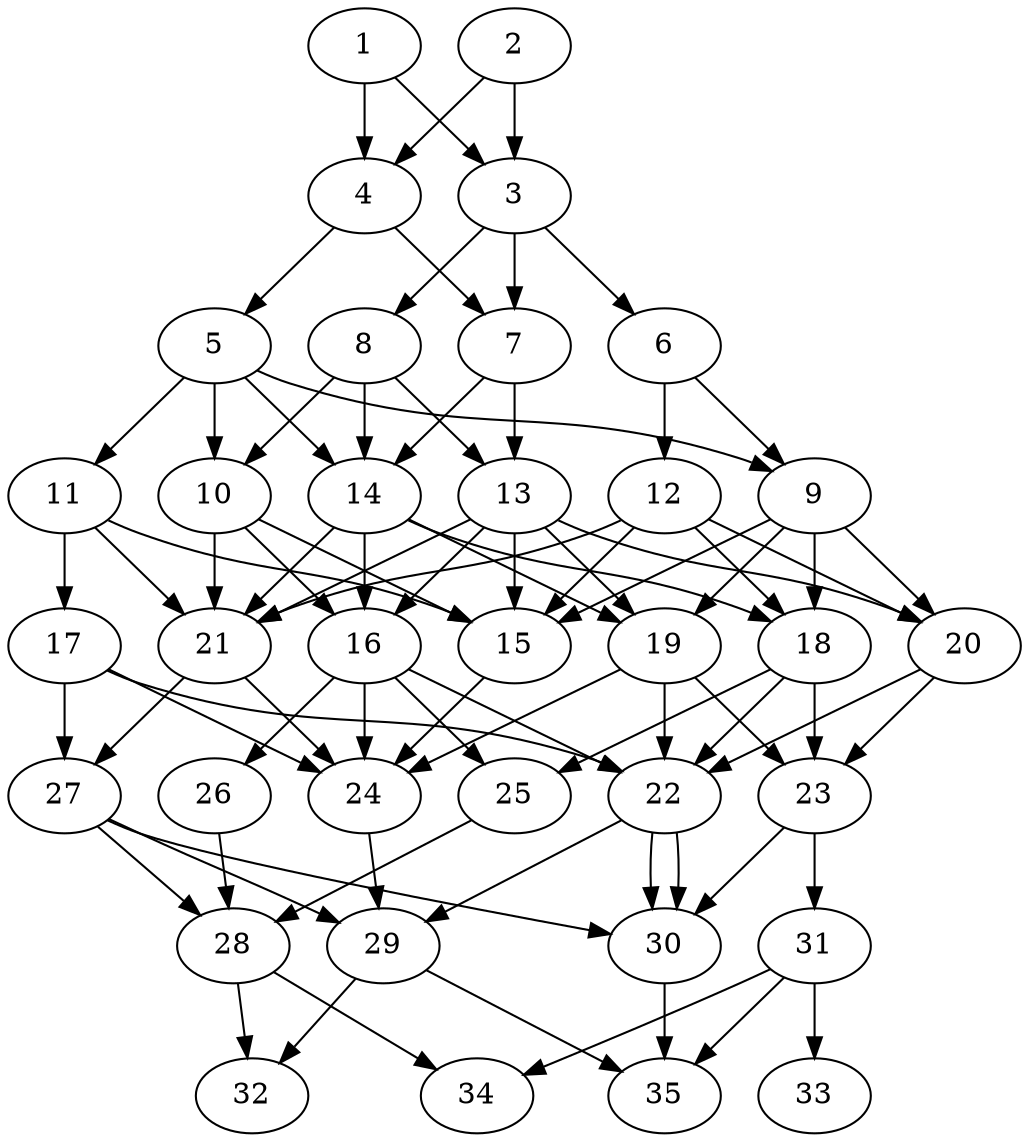 // DAG automatically generated by daggen at Thu Oct  3 14:05:38 2019
// ./daggen --dot -n 35 --ccr 0.3 --fat 0.5 --regular 0.5 --density 0.7 --mindata 5242880 --maxdata 52428800 
digraph G {
  1 [size="127747413", alpha="0.15", expect_size="38324224"] 
  1 -> 3 [size ="38324224"]
  1 -> 4 [size ="38324224"]
  2 [size="53913600", alpha="0.10", expect_size="16174080"] 
  2 -> 3 [size ="16174080"]
  2 -> 4 [size ="16174080"]
  3 [size="127327573", alpha="0.06", expect_size="38198272"] 
  3 -> 6 [size ="38198272"]
  3 -> 7 [size ="38198272"]
  3 -> 8 [size ="38198272"]
  4 [size="106458453", alpha="0.16", expect_size="31937536"] 
  4 -> 5 [size ="31937536"]
  4 -> 7 [size ="31937536"]
  5 [size="19828053", alpha="0.04", expect_size="5948416"] 
  5 -> 9 [size ="5948416"]
  5 -> 10 [size ="5948416"]
  5 -> 11 [size ="5948416"]
  5 -> 14 [size ="5948416"]
  6 [size="148060160", alpha="0.09", expect_size="44418048"] 
  6 -> 9 [size ="44418048"]
  6 -> 12 [size ="44418048"]
  7 [size="103256747", alpha="0.11", expect_size="30977024"] 
  7 -> 13 [size ="30977024"]
  7 -> 14 [size ="30977024"]
  8 [size="19179520", alpha="0.13", expect_size="5753856"] 
  8 -> 10 [size ="5753856"]
  8 -> 13 [size ="5753856"]
  8 -> 14 [size ="5753856"]
  9 [size="31757653", alpha="0.11", expect_size="9527296"] 
  9 -> 15 [size ="9527296"]
  9 -> 18 [size ="9527296"]
  9 -> 19 [size ="9527296"]
  9 -> 20 [size ="9527296"]
  10 [size="21377707", alpha="0.19", expect_size="6413312"] 
  10 -> 15 [size ="6413312"]
  10 -> 16 [size ="6413312"]
  10 -> 21 [size ="6413312"]
  11 [size="159337813", alpha="0.18", expect_size="47801344"] 
  11 -> 15 [size ="47801344"]
  11 -> 17 [size ="47801344"]
  11 -> 21 [size ="47801344"]
  12 [size="120292693", alpha="0.08", expect_size="36087808"] 
  12 -> 15 [size ="36087808"]
  12 -> 18 [size ="36087808"]
  12 -> 20 [size ="36087808"]
  12 -> 21 [size ="36087808"]
  13 [size="43315200", alpha="0.14", expect_size="12994560"] 
  13 -> 15 [size ="12994560"]
  13 -> 16 [size ="12994560"]
  13 -> 19 [size ="12994560"]
  13 -> 20 [size ="12994560"]
  13 -> 21 [size ="12994560"]
  14 [size="89613653", alpha="0.03", expect_size="26884096"] 
  14 -> 16 [size ="26884096"]
  14 -> 18 [size ="26884096"]
  14 -> 19 [size ="26884096"]
  14 -> 21 [size ="26884096"]
  15 [size="56811520", alpha="0.01", expect_size="17043456"] 
  15 -> 24 [size ="17043456"]
  16 [size="85517653", alpha="0.08", expect_size="25655296"] 
  16 -> 22 [size ="25655296"]
  16 -> 24 [size ="25655296"]
  16 -> 25 [size ="25655296"]
  16 -> 26 [size ="25655296"]
  17 [size="155337387", alpha="0.04", expect_size="46601216"] 
  17 -> 22 [size ="46601216"]
  17 -> 24 [size ="46601216"]
  17 -> 27 [size ="46601216"]
  18 [size="88166400", alpha="0.20", expect_size="26449920"] 
  18 -> 22 [size ="26449920"]
  18 -> 23 [size ="26449920"]
  18 -> 25 [size ="26449920"]
  19 [size="34003627", alpha="0.03", expect_size="10201088"] 
  19 -> 22 [size ="10201088"]
  19 -> 23 [size ="10201088"]
  19 -> 24 [size ="10201088"]
  20 [size="116869120", alpha="0.02", expect_size="35060736"] 
  20 -> 22 [size ="35060736"]
  20 -> 23 [size ="35060736"]
  21 [size="108564480", alpha="0.15", expect_size="32569344"] 
  21 -> 24 [size ="32569344"]
  21 -> 27 [size ="32569344"]
  22 [size="91426133", alpha="0.12", expect_size="27427840"] 
  22 -> 29 [size ="27427840"]
  22 -> 30 [size ="27427840"]
  22 -> 30 [size ="27427840"]
  23 [size="151108267", alpha="0.04", expect_size="45332480"] 
  23 -> 30 [size ="45332480"]
  23 -> 31 [size ="45332480"]
  24 [size="104840533", alpha="0.07", expect_size="31452160"] 
  24 -> 29 [size ="31452160"]
  25 [size="131829760", alpha="0.10", expect_size="39548928"] 
  25 -> 28 [size ="39548928"]
  26 [size="141769387", alpha="0.10", expect_size="42530816"] 
  26 -> 28 [size ="42530816"]
  27 [size="43929600", alpha="0.00", expect_size="13178880"] 
  27 -> 28 [size ="13178880"]
  27 -> 29 [size ="13178880"]
  27 -> 30 [size ="13178880"]
  28 [size="73202347", alpha="0.11", expect_size="21960704"] 
  28 -> 32 [size ="21960704"]
  28 -> 34 [size ="21960704"]
  29 [size="70912000", alpha="0.04", expect_size="21273600"] 
  29 -> 32 [size ="21273600"]
  29 -> 35 [size ="21273600"]
  30 [size="91845973", alpha="0.17", expect_size="27553792"] 
  30 -> 35 [size ="27553792"]
  31 [size="104567467", alpha="0.09", expect_size="31370240"] 
  31 -> 33 [size ="31370240"]
  31 -> 34 [size ="31370240"]
  31 -> 35 [size ="31370240"]
  32 [size="62068053", alpha="0.13", expect_size="18620416"] 
  33 [size="158068053", alpha="0.01", expect_size="47420416"] 
  34 [size="30566400", alpha="0.17", expect_size="9169920"] 
  35 [size="83118080", alpha="0.19", expect_size="24935424"] 
}
